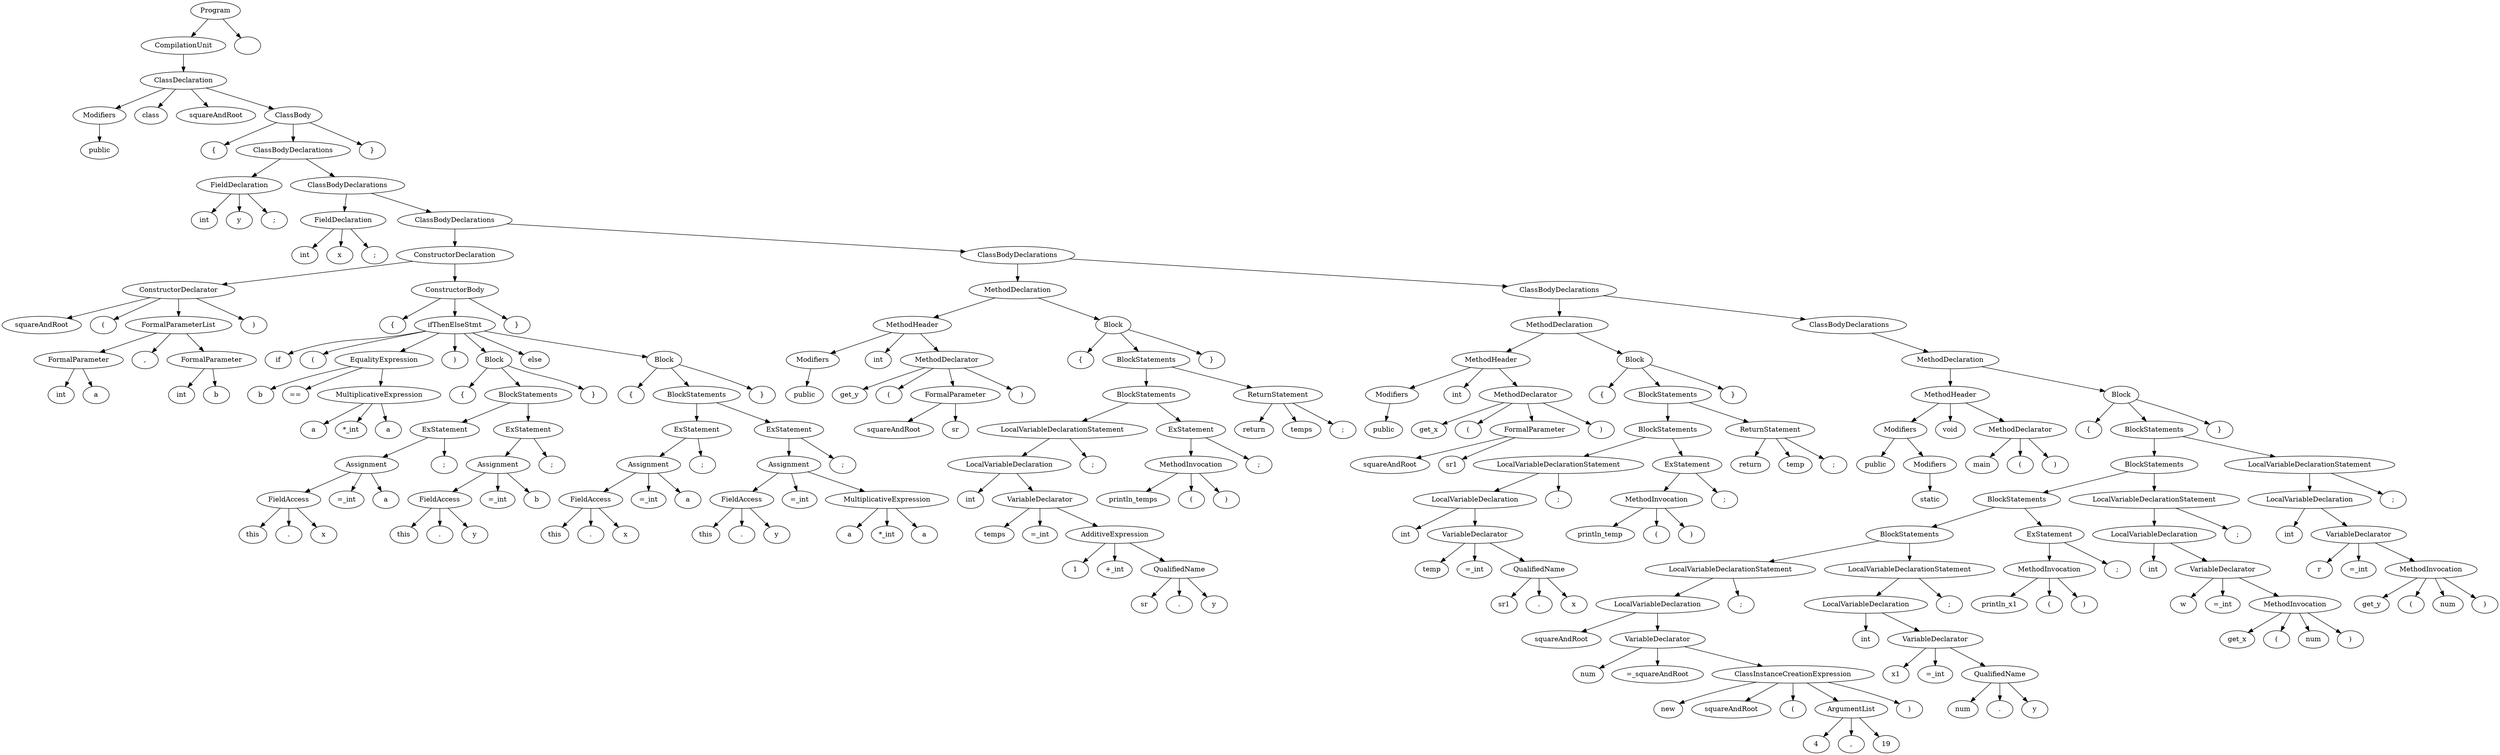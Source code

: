 digraph G {
n1 [label="public"]
n2 [label="Modifiers"]
n2->n1;
n3 [label="class"]
n4 [label="squareAndRoot"]
n5 [label="{"]
n6 [label="int"]
n7 [label="y"]
n8 [label=";"]
n9 [label="FieldDeclaration"]
n9->n8;
n9->n7;
n9->n6;
n10 [label="int"]
n11 [label="x"]
n12 [label=";"]
n13 [label="FieldDeclaration"]
n13->n12;
n13->n11;
n13->n10;
n14 [label="squareAndRoot"]
n15 [label="("]
n16 [label="int"]
n17 [label="a"]
n18 [label="FormalParameter"]
n18->n17;
n18->n16;
n19 [label=","]
n20 [label="int"]
n21 [label="b"]
n22 [label="FormalParameter"]
n22->n21;
n22->n20;
n23 [label="FormalParameterList"]
n23->n22;
n23->n19;
n23->n18;
n24 [label=")"]
n25 [label="ConstructorDeclarator"]
n25->n24;
n25->n23;
n25->n15;
n25->n14;
n26 [label="{"]
n27 [label="if"]
n28 [label="("]
n29 [label="b"]
n30 [label="=="]
n31 [label="a"]
n32 [label="*_int"]
n33 [label="a"]
n34 [label="MultiplicativeExpression"]
n34->n33;
n34->n32;
n34->n31;
n35 [label="EqualityExpression"]
n35->n34;
n35->n30;
n35->n29;
n36 [label=")"]
n37 [label="{"]
n38 [label="this"]
n39 [label="."]
n40 [label="x"]
n41 [label="FieldAccess"]
n41->n40;
n41->n39;
n41->n38;
n42 [label="=_int"]
n43 [label="a"]
n44 [label="Assignment"]
n44->n43;
n44->n42;
n44->n41;
n45 [label=";"]
n46 [label="ExStatement"]
n46->n45;
n46->n44;
n47 [label="this"]
n48 [label="."]
n49 [label="y"]
n50 [label="FieldAccess"]
n50->n49;
n50->n48;
n50->n47;
n51 [label="=_int"]
n52 [label="b"]
n53 [label="Assignment"]
n53->n52;
n53->n51;
n53->n50;
n54 [label=";"]
n55 [label="ExStatement"]
n55->n54;
n55->n53;
n56 [label="BlockStatements"]
n56->n55;
n56->n46;
n57 [label="}"]
n58 [label="Block"]
n58->n57;
n58->n56;
n58->n37;
n59 [label="else"]
n60 [label="{"]
n61 [label="this"]
n62 [label="."]
n63 [label="x"]
n64 [label="FieldAccess"]
n64->n63;
n64->n62;
n64->n61;
n65 [label="=_int"]
n66 [label="a"]
n67 [label="Assignment"]
n67->n66;
n67->n65;
n67->n64;
n68 [label=";"]
n69 [label="ExStatement"]
n69->n68;
n69->n67;
n70 [label="this"]
n71 [label="."]
n72 [label="y"]
n73 [label="FieldAccess"]
n73->n72;
n73->n71;
n73->n70;
n74 [label="=_int"]
n75 [label="a"]
n76 [label="*_int"]
n77 [label="a"]
n78 [label="MultiplicativeExpression"]
n78->n77;
n78->n76;
n78->n75;
n79 [label="Assignment"]
n79->n78;
n79->n74;
n79->n73;
n80 [label=";"]
n81 [label="ExStatement"]
n81->n80;
n81->n79;
n82 [label="BlockStatements"]
n82->n81;
n82->n69;
n83 [label="}"]
n84 [label="Block"]
n84->n83;
n84->n82;
n84->n60;
n85 [label="ifThenElseStmt"]
n85->n84;
n85->n59;
n85->n58;
n85->n36;
n85->n35;
n85->n28;
n85->n27;
n86 [label="}"]
n87 [label="ConstructorBody"]
n87->n86;
n87->n85;
n87->n26;
n88 [label="ConstructorDeclaration"]
n88->n87;
n88->n25;
n89 [label="public"]
n90 [label="Modifiers"]
n90->n89;
n91 [label="int"]
n92 [label="get_y"]
n93 [label="("]
n94 [label="squareAndRoot"]
n95 [label="sr"]
n96 [label="FormalParameter"]
n96->n95;
n96->n94;
n97 [label=")"]
n98 [label="MethodDeclarator"]
n98->n97;
n98->n96;
n98->n93;
n98->n92;
n99 [label="MethodHeader"]
n99->n98;
n99->n91;
n99->n90;
n100 [label="{"]
n101 [label="int"]
n102 [label="temps"]
n103 [label="=_int"]
n104 [label="1"]
n105 [label="+_int"]
n106 [label="sr"]
n107 [label="."]
n108 [label="y"]
n109 [label="QualifiedName"]
n109->n108;
n109->n107;
n109->n106;
n110 [label="AdditiveExpression"]
n110->n109;
n110->n105;
n110->n104;
n111 [label="VariableDeclarator"]
n111->n110;
n111->n103;
n111->n102;
n112 [label="LocalVariableDeclaration"]
n112->n111;
n112->n101;
n113 [label=";"]
n114 [label="LocalVariableDeclarationStatement"]
n114->n113;
n114->n112;
n115 [label="println_temps"]
n116 [label="("]
n117 [label=")"]
n118 [label="MethodInvocation"]
n118->n117;
n118->n116;
n118->n115;
n119 [label=";"]
n120 [label="ExStatement"]
n120->n119;
n120->n118;
n121 [label="BlockStatements"]
n121->n120;
n121->n114;
n122 [label="return"]
n123 [label="temps"]
n124 [label=";"]
n125 [label="ReturnStatement"]
n125->n124;
n125->n123;
n125->n122;
n126 [label="BlockStatements"]
n126->n125;
n126->n121;
n127 [label="}"]
n128 [label="Block"]
n128->n127;
n128->n126;
n128->n100;
n129 [label="MethodDeclaration"]
n129->n128;
n129->n99;
n130 [label="public"]
n131 [label="Modifiers"]
n131->n130;
n132 [label="int"]
n133 [label="get_x"]
n134 [label="("]
n135 [label="squareAndRoot"]
n136 [label="sr1"]
n137 [label="FormalParameter"]
n137->n136;
n137->n135;
n138 [label=")"]
n139 [label="MethodDeclarator"]
n139->n138;
n139->n137;
n139->n134;
n139->n133;
n140 [label="MethodHeader"]
n140->n139;
n140->n132;
n140->n131;
n141 [label="{"]
n142 [label="int"]
n143 [label="temp"]
n144 [label="=_int"]
n145 [label="sr1"]
n146 [label="."]
n147 [label="x"]
n148 [label="QualifiedName"]
n148->n147;
n148->n146;
n148->n145;
n149 [label="VariableDeclarator"]
n149->n148;
n149->n144;
n149->n143;
n150 [label="LocalVariableDeclaration"]
n150->n149;
n150->n142;
n151 [label=";"]
n152 [label="LocalVariableDeclarationStatement"]
n152->n151;
n152->n150;
n153 [label="println_temp"]
n154 [label="("]
n155 [label=")"]
n156 [label="MethodInvocation"]
n156->n155;
n156->n154;
n156->n153;
n157 [label=";"]
n158 [label="ExStatement"]
n158->n157;
n158->n156;
n159 [label="BlockStatements"]
n159->n158;
n159->n152;
n160 [label="return"]
n161 [label="temp"]
n162 [label=";"]
n163 [label="ReturnStatement"]
n163->n162;
n163->n161;
n163->n160;
n164 [label="BlockStatements"]
n164->n163;
n164->n159;
n165 [label="}"]
n166 [label="Block"]
n166->n165;
n166->n164;
n166->n141;
n167 [label="MethodDeclaration"]
n167->n166;
n167->n140;
n168 [label="public"]
n169 [label="static"]
n170 [label="Modifiers"]
n170->n169;
n171 [label="Modifiers"]
n171->n170;
n171->n168;
n172 [label="void"]
n173 [label="main"]
n174 [label="("]
n175 [label=")"]
n176 [label="MethodDeclarator"]
n176->n175;
n176->n174;
n176->n173;
n177 [label="MethodHeader"]
n177->n176;
n177->n172;
n177->n171;
n178 [label="{"]
n179 [label="squareAndRoot"]
n180 [label="num"]
n181 [label="=_squareAndRoot"]
n182 [label="new"]
n183 [label="squareAndRoot"]
n184 [label="("]
n185 [label="4"]
n186 [label=","]
n187 [label="19"]
n188 [label="ArgumentList"]
n188->n187;
n188->n186;
n188->n185;
n189 [label=")"]
n190 [label="ClassInstanceCreationExpression"]
n190->n189;
n190->n188;
n190->n184;
n190->n183;
n190->n182;
n191 [label="VariableDeclarator"]
n191->n190;
n191->n181;
n191->n180;
n192 [label="LocalVariableDeclaration"]
n192->n191;
n192->n179;
n193 [label=";"]
n194 [label="LocalVariableDeclarationStatement"]
n194->n193;
n194->n192;
n195 [label="int"]
n196 [label="x1"]
n197 [label="=_int"]
n198 [label="num"]
n199 [label="."]
n200 [label="y"]
n201 [label="QualifiedName"]
n201->n200;
n201->n199;
n201->n198;
n202 [label="VariableDeclarator"]
n202->n201;
n202->n197;
n202->n196;
n203 [label="LocalVariableDeclaration"]
n203->n202;
n203->n195;
n204 [label=";"]
n205 [label="LocalVariableDeclarationStatement"]
n205->n204;
n205->n203;
n206 [label="BlockStatements"]
n206->n205;
n206->n194;
n207 [label="println_x1"]
n208 [label="("]
n209 [label=")"]
n210 [label="MethodInvocation"]
n210->n209;
n210->n208;
n210->n207;
n211 [label=";"]
n212 [label="ExStatement"]
n212->n211;
n212->n210;
n213 [label="BlockStatements"]
n213->n212;
n213->n206;
n214 [label="int"]
n215 [label="w"]
n216 [label="=_int"]
n217 [label="get_x"]
n218 [label="("]
n219 [label="num"]
n220 [label=")"]
n221 [label="MethodInvocation"]
n221->n220;
n221->n219;
n221->n218;
n221->n217;
n222 [label="VariableDeclarator"]
n222->n221;
n222->n216;
n222->n215;
n223 [label="LocalVariableDeclaration"]
n223->n222;
n223->n214;
n224 [label=";"]
n225 [label="LocalVariableDeclarationStatement"]
n225->n224;
n225->n223;
n226 [label="BlockStatements"]
n226->n225;
n226->n213;
n227 [label="int"]
n228 [label="r"]
n229 [label="=_int"]
n230 [label="get_y"]
n231 [label="("]
n232 [label="num"]
n233 [label=")"]
n234 [label="MethodInvocation"]
n234->n233;
n234->n232;
n234->n231;
n234->n230;
n235 [label="VariableDeclarator"]
n235->n234;
n235->n229;
n235->n228;
n236 [label="LocalVariableDeclaration"]
n236->n235;
n236->n227;
n237 [label=";"]
n238 [label="LocalVariableDeclarationStatement"]
n238->n237;
n238->n236;
n239 [label="BlockStatements"]
n239->n238;
n239->n226;
n240 [label="}"]
n241 [label="Block"]
n241->n240;
n241->n239;
n241->n178;
n242 [label="MethodDeclaration"]
n242->n241;
n242->n177;
n243 [label="ClassBodyDeclarations"]
n243->n242;
n244 [label="ClassBodyDeclarations"]
n244->n243;
n244->n167;
n245 [label="ClassBodyDeclarations"]
n245->n244;
n245->n129;
n246 [label="ClassBodyDeclarations"]
n246->n245;
n246->n88;
n247 [label="ClassBodyDeclarations"]
n247->n246;
n247->n13;
n248 [label="ClassBodyDeclarations"]
n248->n247;
n248->n9;
n249 [label="}"]
n250 [label="ClassBody"]
n250->n249;
n250->n248;
n250->n5;
n251 [label="ClassDeclaration"]
n251->n250;
n251->n4;
n251->n3;
n251->n2;
n252 [label="CompilationUnit"]
n252->n251;
n253 [label="Program"]
n253->n254;
n253->n252;
n254 [label=""]
}
